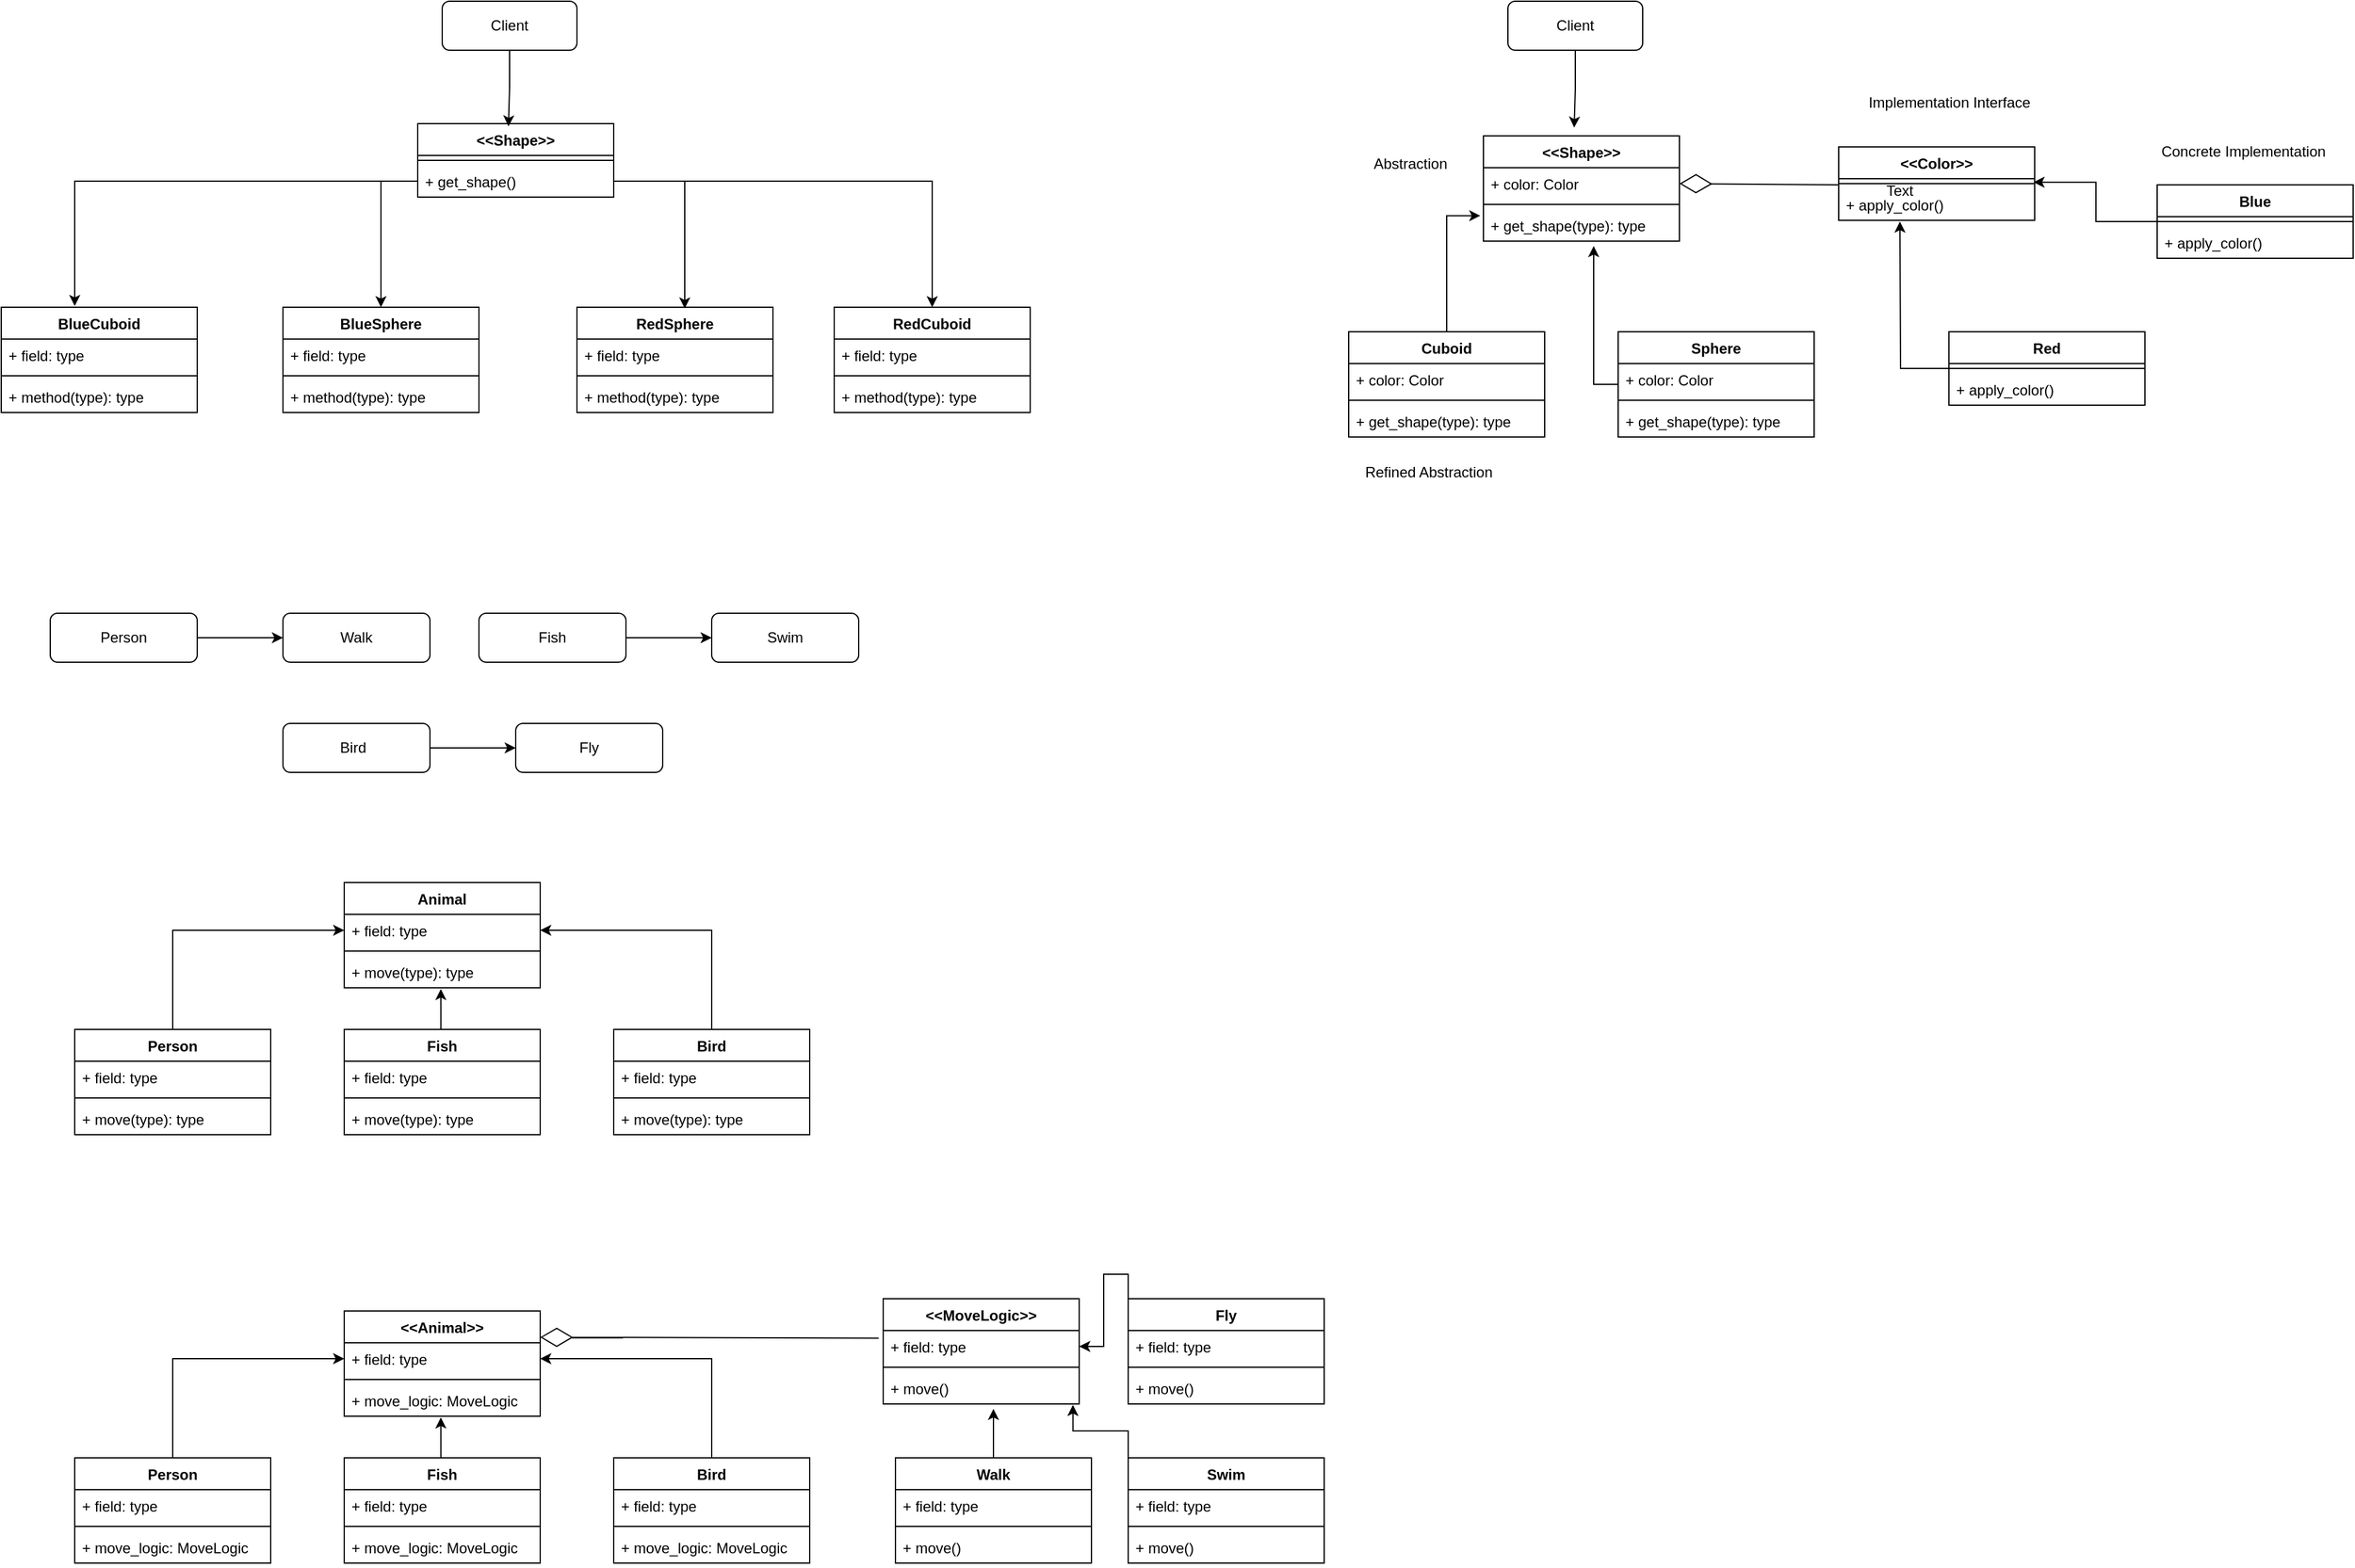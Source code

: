 <mxfile version="22.1.21" type="device">
  <diagram name="Page-1" id="lUGtjFYNXGMsOxEqnDPK">
    <mxGraphModel dx="1046" dy="531" grid="1" gridSize="10" guides="1" tooltips="1" connect="1" arrows="1" fold="1" page="1" pageScale="1" pageWidth="4681" pageHeight="3300" math="0" shadow="0">
      <root>
        <mxCell id="0" />
        <mxCell id="1" parent="0" />
        <mxCell id="vyHBB37rCtH3Y6pKgiJ2-1" value="Client" style="rounded=1;whiteSpace=wrap;html=1;" vertex="1" parent="1">
          <mxGeometry x="420" y="130" width="110" height="40" as="geometry" />
        </mxCell>
        <mxCell id="vyHBB37rCtH3Y6pKgiJ2-2" value="&amp;lt;&amp;lt;Shape&amp;gt;&amp;gt;" style="swimlane;fontStyle=1;align=center;verticalAlign=top;childLayout=stackLayout;horizontal=1;startSize=26;horizontalStack=0;resizeParent=1;resizeParentMax=0;resizeLast=0;collapsible=1;marginBottom=0;whiteSpace=wrap;html=1;" vertex="1" parent="1">
          <mxGeometry x="400" y="230" width="160" height="60" as="geometry" />
        </mxCell>
        <mxCell id="vyHBB37rCtH3Y6pKgiJ2-4" value="" style="line;strokeWidth=1;fillColor=none;align=left;verticalAlign=middle;spacingTop=-1;spacingLeft=3;spacingRight=3;rotatable=0;labelPosition=right;points=[];portConstraint=eastwest;strokeColor=inherit;" vertex="1" parent="vyHBB37rCtH3Y6pKgiJ2-2">
          <mxGeometry y="26" width="160" height="8" as="geometry" />
        </mxCell>
        <mxCell id="vyHBB37rCtH3Y6pKgiJ2-5" value="+ get_shape()" style="text;strokeColor=none;fillColor=none;align=left;verticalAlign=top;spacingLeft=4;spacingRight=4;overflow=hidden;rotatable=0;points=[[0,0.5],[1,0.5]];portConstraint=eastwest;whiteSpace=wrap;html=1;" vertex="1" parent="vyHBB37rCtH3Y6pKgiJ2-2">
          <mxGeometry y="34" width="160" height="26" as="geometry" />
        </mxCell>
        <mxCell id="vyHBB37rCtH3Y6pKgiJ2-6" style="edgeStyle=orthogonalEdgeStyle;rounded=0;orthogonalLoop=1;jettySize=auto;html=1;entryX=0.463;entryY=0.038;entryDx=0;entryDy=0;entryPerimeter=0;" edge="1" parent="1" source="vyHBB37rCtH3Y6pKgiJ2-1" target="vyHBB37rCtH3Y6pKgiJ2-2">
          <mxGeometry relative="1" as="geometry" />
        </mxCell>
        <mxCell id="vyHBB37rCtH3Y6pKgiJ2-7" value="BlueCuboid" style="swimlane;fontStyle=1;align=center;verticalAlign=top;childLayout=stackLayout;horizontal=1;startSize=26;horizontalStack=0;resizeParent=1;resizeParentMax=0;resizeLast=0;collapsible=1;marginBottom=0;whiteSpace=wrap;html=1;" vertex="1" parent="1">
          <mxGeometry x="60" y="380" width="160" height="86" as="geometry" />
        </mxCell>
        <mxCell id="vyHBB37rCtH3Y6pKgiJ2-8" value="+ field: type" style="text;strokeColor=none;fillColor=none;align=left;verticalAlign=top;spacingLeft=4;spacingRight=4;overflow=hidden;rotatable=0;points=[[0,0.5],[1,0.5]];portConstraint=eastwest;whiteSpace=wrap;html=1;" vertex="1" parent="vyHBB37rCtH3Y6pKgiJ2-7">
          <mxGeometry y="26" width="160" height="26" as="geometry" />
        </mxCell>
        <mxCell id="vyHBB37rCtH3Y6pKgiJ2-9" value="" style="line;strokeWidth=1;fillColor=none;align=left;verticalAlign=middle;spacingTop=-1;spacingLeft=3;spacingRight=3;rotatable=0;labelPosition=right;points=[];portConstraint=eastwest;strokeColor=inherit;" vertex="1" parent="vyHBB37rCtH3Y6pKgiJ2-7">
          <mxGeometry y="52" width="160" height="8" as="geometry" />
        </mxCell>
        <mxCell id="vyHBB37rCtH3Y6pKgiJ2-10" value="+ method(type): type" style="text;strokeColor=none;fillColor=none;align=left;verticalAlign=top;spacingLeft=4;spacingRight=4;overflow=hidden;rotatable=0;points=[[0,0.5],[1,0.5]];portConstraint=eastwest;whiteSpace=wrap;html=1;" vertex="1" parent="vyHBB37rCtH3Y6pKgiJ2-7">
          <mxGeometry y="60" width="160" height="26" as="geometry" />
        </mxCell>
        <mxCell id="vyHBB37rCtH3Y6pKgiJ2-11" value="BlueSphere" style="swimlane;fontStyle=1;align=center;verticalAlign=top;childLayout=stackLayout;horizontal=1;startSize=26;horizontalStack=0;resizeParent=1;resizeParentMax=0;resizeLast=0;collapsible=1;marginBottom=0;whiteSpace=wrap;html=1;" vertex="1" parent="1">
          <mxGeometry x="290" y="380" width="160" height="86" as="geometry" />
        </mxCell>
        <mxCell id="vyHBB37rCtH3Y6pKgiJ2-12" value="+ field: type" style="text;strokeColor=none;fillColor=none;align=left;verticalAlign=top;spacingLeft=4;spacingRight=4;overflow=hidden;rotatable=0;points=[[0,0.5],[1,0.5]];portConstraint=eastwest;whiteSpace=wrap;html=1;" vertex="1" parent="vyHBB37rCtH3Y6pKgiJ2-11">
          <mxGeometry y="26" width="160" height="26" as="geometry" />
        </mxCell>
        <mxCell id="vyHBB37rCtH3Y6pKgiJ2-13" value="" style="line;strokeWidth=1;fillColor=none;align=left;verticalAlign=middle;spacingTop=-1;spacingLeft=3;spacingRight=3;rotatable=0;labelPosition=right;points=[];portConstraint=eastwest;strokeColor=inherit;" vertex="1" parent="vyHBB37rCtH3Y6pKgiJ2-11">
          <mxGeometry y="52" width="160" height="8" as="geometry" />
        </mxCell>
        <mxCell id="vyHBB37rCtH3Y6pKgiJ2-14" value="+ method(type): type" style="text;strokeColor=none;fillColor=none;align=left;verticalAlign=top;spacingLeft=4;spacingRight=4;overflow=hidden;rotatable=0;points=[[0,0.5],[1,0.5]];portConstraint=eastwest;whiteSpace=wrap;html=1;" vertex="1" parent="vyHBB37rCtH3Y6pKgiJ2-11">
          <mxGeometry y="60" width="160" height="26" as="geometry" />
        </mxCell>
        <mxCell id="vyHBB37rCtH3Y6pKgiJ2-16" value="RedSphere" style="swimlane;fontStyle=1;align=center;verticalAlign=top;childLayout=stackLayout;horizontal=1;startSize=26;horizontalStack=0;resizeParent=1;resizeParentMax=0;resizeLast=0;collapsible=1;marginBottom=0;whiteSpace=wrap;html=1;" vertex="1" parent="1">
          <mxGeometry x="530" y="380" width="160" height="86" as="geometry" />
        </mxCell>
        <mxCell id="vyHBB37rCtH3Y6pKgiJ2-17" value="+ field: type" style="text;strokeColor=none;fillColor=none;align=left;verticalAlign=top;spacingLeft=4;spacingRight=4;overflow=hidden;rotatable=0;points=[[0,0.5],[1,0.5]];portConstraint=eastwest;whiteSpace=wrap;html=1;" vertex="1" parent="vyHBB37rCtH3Y6pKgiJ2-16">
          <mxGeometry y="26" width="160" height="26" as="geometry" />
        </mxCell>
        <mxCell id="vyHBB37rCtH3Y6pKgiJ2-18" value="" style="line;strokeWidth=1;fillColor=none;align=left;verticalAlign=middle;spacingTop=-1;spacingLeft=3;spacingRight=3;rotatable=0;labelPosition=right;points=[];portConstraint=eastwest;strokeColor=inherit;" vertex="1" parent="vyHBB37rCtH3Y6pKgiJ2-16">
          <mxGeometry y="52" width="160" height="8" as="geometry" />
        </mxCell>
        <mxCell id="vyHBB37rCtH3Y6pKgiJ2-19" value="+ method(type): type" style="text;strokeColor=none;fillColor=none;align=left;verticalAlign=top;spacingLeft=4;spacingRight=4;overflow=hidden;rotatable=0;points=[[0,0.5],[1,0.5]];portConstraint=eastwest;whiteSpace=wrap;html=1;" vertex="1" parent="vyHBB37rCtH3Y6pKgiJ2-16">
          <mxGeometry y="60" width="160" height="26" as="geometry" />
        </mxCell>
        <mxCell id="vyHBB37rCtH3Y6pKgiJ2-20" value="RedCuboid" style="swimlane;fontStyle=1;align=center;verticalAlign=top;childLayout=stackLayout;horizontal=1;startSize=26;horizontalStack=0;resizeParent=1;resizeParentMax=0;resizeLast=0;collapsible=1;marginBottom=0;whiteSpace=wrap;html=1;" vertex="1" parent="1">
          <mxGeometry x="740" y="380" width="160" height="86" as="geometry" />
        </mxCell>
        <mxCell id="vyHBB37rCtH3Y6pKgiJ2-21" value="+ field: type" style="text;strokeColor=none;fillColor=none;align=left;verticalAlign=top;spacingLeft=4;spacingRight=4;overflow=hidden;rotatable=0;points=[[0,0.5],[1,0.5]];portConstraint=eastwest;whiteSpace=wrap;html=1;" vertex="1" parent="vyHBB37rCtH3Y6pKgiJ2-20">
          <mxGeometry y="26" width="160" height="26" as="geometry" />
        </mxCell>
        <mxCell id="vyHBB37rCtH3Y6pKgiJ2-22" value="" style="line;strokeWidth=1;fillColor=none;align=left;verticalAlign=middle;spacingTop=-1;spacingLeft=3;spacingRight=3;rotatable=0;labelPosition=right;points=[];portConstraint=eastwest;strokeColor=inherit;" vertex="1" parent="vyHBB37rCtH3Y6pKgiJ2-20">
          <mxGeometry y="52" width="160" height="8" as="geometry" />
        </mxCell>
        <mxCell id="vyHBB37rCtH3Y6pKgiJ2-23" value="+ method(type): type" style="text;strokeColor=none;fillColor=none;align=left;verticalAlign=top;spacingLeft=4;spacingRight=4;overflow=hidden;rotatable=0;points=[[0,0.5],[1,0.5]];portConstraint=eastwest;whiteSpace=wrap;html=1;" vertex="1" parent="vyHBB37rCtH3Y6pKgiJ2-20">
          <mxGeometry y="60" width="160" height="26" as="geometry" />
        </mxCell>
        <mxCell id="vyHBB37rCtH3Y6pKgiJ2-24" style="edgeStyle=orthogonalEdgeStyle;rounded=0;orthogonalLoop=1;jettySize=auto;html=1;entryX=0.375;entryY=-0.012;entryDx=0;entryDy=0;entryPerimeter=0;" edge="1" parent="1" source="vyHBB37rCtH3Y6pKgiJ2-5" target="vyHBB37rCtH3Y6pKgiJ2-7">
          <mxGeometry relative="1" as="geometry" />
        </mxCell>
        <mxCell id="vyHBB37rCtH3Y6pKgiJ2-25" style="edgeStyle=orthogonalEdgeStyle;rounded=0;orthogonalLoop=1;jettySize=auto;html=1;" edge="1" parent="1" source="vyHBB37rCtH3Y6pKgiJ2-5" target="vyHBB37rCtH3Y6pKgiJ2-11">
          <mxGeometry relative="1" as="geometry" />
        </mxCell>
        <mxCell id="vyHBB37rCtH3Y6pKgiJ2-26" style="edgeStyle=orthogonalEdgeStyle;rounded=0;orthogonalLoop=1;jettySize=auto;html=1;entryX=0.55;entryY=0.012;entryDx=0;entryDy=0;entryPerimeter=0;" edge="1" parent="1" source="vyHBB37rCtH3Y6pKgiJ2-5" target="vyHBB37rCtH3Y6pKgiJ2-16">
          <mxGeometry relative="1" as="geometry" />
        </mxCell>
        <mxCell id="vyHBB37rCtH3Y6pKgiJ2-27" style="edgeStyle=orthogonalEdgeStyle;rounded=0;orthogonalLoop=1;jettySize=auto;html=1;" edge="1" parent="1" source="vyHBB37rCtH3Y6pKgiJ2-5" target="vyHBB37rCtH3Y6pKgiJ2-20">
          <mxGeometry relative="1" as="geometry" />
        </mxCell>
        <mxCell id="vyHBB37rCtH3Y6pKgiJ2-29" value="Client" style="rounded=1;whiteSpace=wrap;html=1;" vertex="1" parent="1">
          <mxGeometry x="1290" y="130" width="110" height="40" as="geometry" />
        </mxCell>
        <mxCell id="vyHBB37rCtH3Y6pKgiJ2-33" style="edgeStyle=orthogonalEdgeStyle;rounded=0;orthogonalLoop=1;jettySize=auto;html=1;entryX=0.463;entryY=0.038;entryDx=0;entryDy=0;entryPerimeter=0;" edge="1" parent="1" source="vyHBB37rCtH3Y6pKgiJ2-29">
          <mxGeometry relative="1" as="geometry">
            <mxPoint x="1344.08" y="233.268" as="targetPoint" />
          </mxGeometry>
        </mxCell>
        <mxCell id="vyHBB37rCtH3Y6pKgiJ2-34" value="&amp;lt;&amp;lt;Color&amp;gt;&amp;gt;" style="swimlane;fontStyle=1;align=center;verticalAlign=top;childLayout=stackLayout;horizontal=1;startSize=26;horizontalStack=0;resizeParent=1;resizeParentMax=0;resizeLast=0;collapsible=1;marginBottom=0;whiteSpace=wrap;html=1;" vertex="1" parent="1">
          <mxGeometry x="1560" y="249" width="160" height="60" as="geometry" />
        </mxCell>
        <mxCell id="vyHBB37rCtH3Y6pKgiJ2-35" value="" style="line;strokeWidth=1;fillColor=none;align=left;verticalAlign=middle;spacingTop=-1;spacingLeft=3;spacingRight=3;rotatable=0;labelPosition=right;points=[];portConstraint=eastwest;strokeColor=inherit;" vertex="1" parent="vyHBB37rCtH3Y6pKgiJ2-34">
          <mxGeometry y="26" width="160" height="8" as="geometry" />
        </mxCell>
        <mxCell id="vyHBB37rCtH3Y6pKgiJ2-36" value="+ apply_color()" style="text;strokeColor=none;fillColor=none;align=left;verticalAlign=top;spacingLeft=4;spacingRight=4;overflow=hidden;rotatable=0;points=[[0,0.5],[1,0.5]];portConstraint=eastwest;whiteSpace=wrap;html=1;" vertex="1" parent="vyHBB37rCtH3Y6pKgiJ2-34">
          <mxGeometry y="34" width="160" height="26" as="geometry" />
        </mxCell>
        <mxCell id="vyHBB37rCtH3Y6pKgiJ2-38" value="&amp;lt;&amp;lt;Shape&amp;gt;&amp;gt;" style="swimlane;fontStyle=1;align=center;verticalAlign=top;childLayout=stackLayout;horizontal=1;startSize=26;horizontalStack=0;resizeParent=1;resizeParentMax=0;resizeLast=0;collapsible=1;marginBottom=0;whiteSpace=wrap;html=1;" vertex="1" parent="1">
          <mxGeometry x="1270" y="240" width="160" height="86" as="geometry" />
        </mxCell>
        <mxCell id="vyHBB37rCtH3Y6pKgiJ2-39" value="+ color: Color" style="text;strokeColor=none;fillColor=none;align=left;verticalAlign=top;spacingLeft=4;spacingRight=4;overflow=hidden;rotatable=0;points=[[0,0.5],[1,0.5]];portConstraint=eastwest;whiteSpace=wrap;html=1;" vertex="1" parent="vyHBB37rCtH3Y6pKgiJ2-38">
          <mxGeometry y="26" width="160" height="26" as="geometry" />
        </mxCell>
        <mxCell id="vyHBB37rCtH3Y6pKgiJ2-40" value="" style="line;strokeWidth=1;fillColor=none;align=left;verticalAlign=middle;spacingTop=-1;spacingLeft=3;spacingRight=3;rotatable=0;labelPosition=right;points=[];portConstraint=eastwest;strokeColor=inherit;" vertex="1" parent="vyHBB37rCtH3Y6pKgiJ2-38">
          <mxGeometry y="52" width="160" height="8" as="geometry" />
        </mxCell>
        <mxCell id="vyHBB37rCtH3Y6pKgiJ2-41" value="+ get_shape(type): type" style="text;strokeColor=none;fillColor=none;align=left;verticalAlign=top;spacingLeft=4;spacingRight=4;overflow=hidden;rotatable=0;points=[[0,0.5],[1,0.5]];portConstraint=eastwest;whiteSpace=wrap;html=1;" vertex="1" parent="vyHBB37rCtH3Y6pKgiJ2-38">
          <mxGeometry y="60" width="160" height="26" as="geometry" />
        </mxCell>
        <mxCell id="vyHBB37rCtH3Y6pKgiJ2-42" value="" style="endArrow=diamondThin;endFill=0;endSize=24;html=1;rounded=0;" edge="1" parent="1">
          <mxGeometry width="160" relative="1" as="geometry">
            <mxPoint x="1560" y="280" as="sourcePoint" />
            <mxPoint x="1430" y="279" as="targetPoint" />
          </mxGeometry>
        </mxCell>
        <mxCell id="vyHBB37rCtH3Y6pKgiJ2-43" value="Cuboid" style="swimlane;fontStyle=1;align=center;verticalAlign=top;childLayout=stackLayout;horizontal=1;startSize=26;horizontalStack=0;resizeParent=1;resizeParentMax=0;resizeLast=0;collapsible=1;marginBottom=0;whiteSpace=wrap;html=1;" vertex="1" parent="1">
          <mxGeometry x="1160" y="400" width="160" height="86" as="geometry" />
        </mxCell>
        <mxCell id="vyHBB37rCtH3Y6pKgiJ2-44" value="+ color: Color" style="text;strokeColor=none;fillColor=none;align=left;verticalAlign=top;spacingLeft=4;spacingRight=4;overflow=hidden;rotatable=0;points=[[0,0.5],[1,0.5]];portConstraint=eastwest;whiteSpace=wrap;html=1;" vertex="1" parent="vyHBB37rCtH3Y6pKgiJ2-43">
          <mxGeometry y="26" width="160" height="26" as="geometry" />
        </mxCell>
        <mxCell id="vyHBB37rCtH3Y6pKgiJ2-45" value="" style="line;strokeWidth=1;fillColor=none;align=left;verticalAlign=middle;spacingTop=-1;spacingLeft=3;spacingRight=3;rotatable=0;labelPosition=right;points=[];portConstraint=eastwest;strokeColor=inherit;" vertex="1" parent="vyHBB37rCtH3Y6pKgiJ2-43">
          <mxGeometry y="52" width="160" height="8" as="geometry" />
        </mxCell>
        <mxCell id="vyHBB37rCtH3Y6pKgiJ2-46" value="+ get_shape(type): type" style="text;strokeColor=none;fillColor=none;align=left;verticalAlign=top;spacingLeft=4;spacingRight=4;overflow=hidden;rotatable=0;points=[[0,0.5],[1,0.5]];portConstraint=eastwest;whiteSpace=wrap;html=1;" vertex="1" parent="vyHBB37rCtH3Y6pKgiJ2-43">
          <mxGeometry y="60" width="160" height="26" as="geometry" />
        </mxCell>
        <mxCell id="vyHBB37rCtH3Y6pKgiJ2-53" style="edgeStyle=orthogonalEdgeStyle;rounded=0;orthogonalLoop=1;jettySize=auto;html=1;" edge="1" parent="1" source="vyHBB37rCtH3Y6pKgiJ2-47">
          <mxGeometry relative="1" as="geometry">
            <mxPoint x="1360" y="330" as="targetPoint" />
          </mxGeometry>
        </mxCell>
        <mxCell id="vyHBB37rCtH3Y6pKgiJ2-47" value="Sphere" style="swimlane;fontStyle=1;align=center;verticalAlign=top;childLayout=stackLayout;horizontal=1;startSize=26;horizontalStack=0;resizeParent=1;resizeParentMax=0;resizeLast=0;collapsible=1;marginBottom=0;whiteSpace=wrap;html=1;" vertex="1" parent="1">
          <mxGeometry x="1380" y="400" width="160" height="86" as="geometry" />
        </mxCell>
        <mxCell id="vyHBB37rCtH3Y6pKgiJ2-48" value="+ color: Color" style="text;strokeColor=none;fillColor=none;align=left;verticalAlign=top;spacingLeft=4;spacingRight=4;overflow=hidden;rotatable=0;points=[[0,0.5],[1,0.5]];portConstraint=eastwest;whiteSpace=wrap;html=1;" vertex="1" parent="vyHBB37rCtH3Y6pKgiJ2-47">
          <mxGeometry y="26" width="160" height="26" as="geometry" />
        </mxCell>
        <mxCell id="vyHBB37rCtH3Y6pKgiJ2-49" value="" style="line;strokeWidth=1;fillColor=none;align=left;verticalAlign=middle;spacingTop=-1;spacingLeft=3;spacingRight=3;rotatable=0;labelPosition=right;points=[];portConstraint=eastwest;strokeColor=inherit;" vertex="1" parent="vyHBB37rCtH3Y6pKgiJ2-47">
          <mxGeometry y="52" width="160" height="8" as="geometry" />
        </mxCell>
        <mxCell id="vyHBB37rCtH3Y6pKgiJ2-50" value="+ get_shape(type): type" style="text;strokeColor=none;fillColor=none;align=left;verticalAlign=top;spacingLeft=4;spacingRight=4;overflow=hidden;rotatable=0;points=[[0,0.5],[1,0.5]];portConstraint=eastwest;whiteSpace=wrap;html=1;" vertex="1" parent="vyHBB37rCtH3Y6pKgiJ2-47">
          <mxGeometry y="60" width="160" height="26" as="geometry" />
        </mxCell>
        <mxCell id="vyHBB37rCtH3Y6pKgiJ2-52" style="edgeStyle=orthogonalEdgeStyle;rounded=0;orthogonalLoop=1;jettySize=auto;html=1;entryX=-0.016;entryY=0.2;entryDx=0;entryDy=0;entryPerimeter=0;" edge="1" parent="1" source="vyHBB37rCtH3Y6pKgiJ2-43" target="vyHBB37rCtH3Y6pKgiJ2-41">
          <mxGeometry relative="1" as="geometry" />
        </mxCell>
        <mxCell id="vyHBB37rCtH3Y6pKgiJ2-63" style="edgeStyle=orthogonalEdgeStyle;rounded=0;orthogonalLoop=1;jettySize=auto;html=1;" edge="1" parent="1" source="vyHBB37rCtH3Y6pKgiJ2-54">
          <mxGeometry relative="1" as="geometry">
            <mxPoint x="1610" y="310" as="targetPoint" />
          </mxGeometry>
        </mxCell>
        <mxCell id="vyHBB37rCtH3Y6pKgiJ2-54" value="Red" style="swimlane;fontStyle=1;align=center;verticalAlign=top;childLayout=stackLayout;horizontal=1;startSize=26;horizontalStack=0;resizeParent=1;resizeParentMax=0;resizeLast=0;collapsible=1;marginBottom=0;whiteSpace=wrap;html=1;" vertex="1" parent="1">
          <mxGeometry x="1650" y="400" width="160" height="60" as="geometry" />
        </mxCell>
        <mxCell id="vyHBB37rCtH3Y6pKgiJ2-56" value="" style="line;strokeWidth=1;fillColor=none;align=left;verticalAlign=middle;spacingTop=-1;spacingLeft=3;spacingRight=3;rotatable=0;labelPosition=right;points=[];portConstraint=eastwest;strokeColor=inherit;" vertex="1" parent="vyHBB37rCtH3Y6pKgiJ2-54">
          <mxGeometry y="26" width="160" height="8" as="geometry" />
        </mxCell>
        <mxCell id="vyHBB37rCtH3Y6pKgiJ2-57" value="+ apply_color()" style="text;strokeColor=none;fillColor=none;align=left;verticalAlign=top;spacingLeft=4;spacingRight=4;overflow=hidden;rotatable=0;points=[[0,0.5],[1,0.5]];portConstraint=eastwest;whiteSpace=wrap;html=1;" vertex="1" parent="vyHBB37rCtH3Y6pKgiJ2-54">
          <mxGeometry y="34" width="160" height="26" as="geometry" />
        </mxCell>
        <mxCell id="vyHBB37rCtH3Y6pKgiJ2-58" value="Blue" style="swimlane;fontStyle=1;align=center;verticalAlign=top;childLayout=stackLayout;horizontal=1;startSize=26;horizontalStack=0;resizeParent=1;resizeParentMax=0;resizeLast=0;collapsible=1;marginBottom=0;whiteSpace=wrap;html=1;" vertex="1" parent="1">
          <mxGeometry x="1820" y="280" width="160" height="60" as="geometry" />
        </mxCell>
        <mxCell id="vyHBB37rCtH3Y6pKgiJ2-60" value="" style="line;strokeWidth=1;fillColor=none;align=left;verticalAlign=middle;spacingTop=-1;spacingLeft=3;spacingRight=3;rotatable=0;labelPosition=right;points=[];portConstraint=eastwest;strokeColor=inherit;" vertex="1" parent="vyHBB37rCtH3Y6pKgiJ2-58">
          <mxGeometry y="26" width="160" height="8" as="geometry" />
        </mxCell>
        <mxCell id="vyHBB37rCtH3Y6pKgiJ2-61" value="+ apply_color()" style="text;strokeColor=none;fillColor=none;align=left;verticalAlign=top;spacingLeft=4;spacingRight=4;overflow=hidden;rotatable=0;points=[[0,0.5],[1,0.5]];portConstraint=eastwest;whiteSpace=wrap;html=1;" vertex="1" parent="vyHBB37rCtH3Y6pKgiJ2-58">
          <mxGeometry y="34" width="160" height="26" as="geometry" />
        </mxCell>
        <mxCell id="vyHBB37rCtH3Y6pKgiJ2-62" style="edgeStyle=orthogonalEdgeStyle;rounded=0;orthogonalLoop=1;jettySize=auto;html=1;entryX=0.994;entryY=-0.198;entryDx=0;entryDy=0;entryPerimeter=0;" edge="1" parent="1" source="vyHBB37rCtH3Y6pKgiJ2-60" target="vyHBB37rCtH3Y6pKgiJ2-36">
          <mxGeometry relative="1" as="geometry" />
        </mxCell>
        <mxCell id="vyHBB37rCtH3Y6pKgiJ2-64" value="Text" style="text;html=1;strokeColor=none;fillColor=none;align=center;verticalAlign=middle;whiteSpace=wrap;rounded=0;" vertex="1" parent="1">
          <mxGeometry x="1580" y="270" width="60" height="30" as="geometry" />
        </mxCell>
        <mxCell id="vyHBB37rCtH3Y6pKgiJ2-65" value="Abstraction" style="text;html=1;align=center;verticalAlign=middle;resizable=0;points=[];autosize=1;strokeColor=none;fillColor=none;" vertex="1" parent="1">
          <mxGeometry x="1170" y="248" width="80" height="30" as="geometry" />
        </mxCell>
        <mxCell id="vyHBB37rCtH3Y6pKgiJ2-66" value="Implementation Interface" style="text;html=1;align=center;verticalAlign=middle;resizable=0;points=[];autosize=1;strokeColor=none;fillColor=none;" vertex="1" parent="1">
          <mxGeometry x="1570" y="198" width="160" height="30" as="geometry" />
        </mxCell>
        <mxCell id="vyHBB37rCtH3Y6pKgiJ2-67" value="Concrete Implementation" style="text;html=1;align=center;verticalAlign=middle;resizable=0;points=[];autosize=1;strokeColor=none;fillColor=none;" vertex="1" parent="1">
          <mxGeometry x="1810" y="238" width="160" height="30" as="geometry" />
        </mxCell>
        <mxCell id="vyHBB37rCtH3Y6pKgiJ2-68" value="Refined Abstraction" style="text;html=1;align=center;verticalAlign=middle;resizable=0;points=[];autosize=1;strokeColor=none;fillColor=none;" vertex="1" parent="1">
          <mxGeometry x="1160" y="500" width="130" height="30" as="geometry" />
        </mxCell>
        <mxCell id="vyHBB37rCtH3Y6pKgiJ2-71" style="edgeStyle=orthogonalEdgeStyle;rounded=0;orthogonalLoop=1;jettySize=auto;html=1;entryX=0;entryY=0.5;entryDx=0;entryDy=0;" edge="1" parent="1" source="vyHBB37rCtH3Y6pKgiJ2-69" target="vyHBB37rCtH3Y6pKgiJ2-70">
          <mxGeometry relative="1" as="geometry" />
        </mxCell>
        <mxCell id="vyHBB37rCtH3Y6pKgiJ2-69" value="Person" style="rounded=1;whiteSpace=wrap;html=1;" vertex="1" parent="1">
          <mxGeometry x="100" y="630" width="120" height="40" as="geometry" />
        </mxCell>
        <mxCell id="vyHBB37rCtH3Y6pKgiJ2-70" value="Walk" style="rounded=1;whiteSpace=wrap;html=1;" vertex="1" parent="1">
          <mxGeometry x="290" y="630" width="120" height="40" as="geometry" />
        </mxCell>
        <mxCell id="vyHBB37rCtH3Y6pKgiJ2-72" style="edgeStyle=orthogonalEdgeStyle;rounded=0;orthogonalLoop=1;jettySize=auto;html=1;entryX=0;entryY=0.5;entryDx=0;entryDy=0;" edge="1" parent="1" source="vyHBB37rCtH3Y6pKgiJ2-73" target="vyHBB37rCtH3Y6pKgiJ2-74">
          <mxGeometry relative="1" as="geometry" />
        </mxCell>
        <mxCell id="vyHBB37rCtH3Y6pKgiJ2-73" value="Fish" style="rounded=1;whiteSpace=wrap;html=1;" vertex="1" parent="1">
          <mxGeometry x="450" y="630" width="120" height="40" as="geometry" />
        </mxCell>
        <mxCell id="vyHBB37rCtH3Y6pKgiJ2-74" value="Swim" style="rounded=1;whiteSpace=wrap;html=1;" vertex="1" parent="1">
          <mxGeometry x="640" y="630" width="120" height="40" as="geometry" />
        </mxCell>
        <mxCell id="vyHBB37rCtH3Y6pKgiJ2-75" style="edgeStyle=orthogonalEdgeStyle;rounded=0;orthogonalLoop=1;jettySize=auto;html=1;entryX=0;entryY=0.5;entryDx=0;entryDy=0;" edge="1" parent="1" source="vyHBB37rCtH3Y6pKgiJ2-76" target="vyHBB37rCtH3Y6pKgiJ2-77">
          <mxGeometry relative="1" as="geometry" />
        </mxCell>
        <mxCell id="vyHBB37rCtH3Y6pKgiJ2-76" value="Bird&lt;span style=&quot;white-space: pre;&quot;&gt;&#x9;&lt;/span&gt;" style="rounded=1;whiteSpace=wrap;html=1;" vertex="1" parent="1">
          <mxGeometry x="290" y="720" width="120" height="40" as="geometry" />
        </mxCell>
        <mxCell id="vyHBB37rCtH3Y6pKgiJ2-77" value="Fly" style="rounded=1;whiteSpace=wrap;html=1;" vertex="1" parent="1">
          <mxGeometry x="480" y="720" width="120" height="40" as="geometry" />
        </mxCell>
        <mxCell id="vyHBB37rCtH3Y6pKgiJ2-78" value="Animal" style="swimlane;fontStyle=1;align=center;verticalAlign=top;childLayout=stackLayout;horizontal=1;startSize=26;horizontalStack=0;resizeParent=1;resizeParentMax=0;resizeLast=0;collapsible=1;marginBottom=0;whiteSpace=wrap;html=1;" vertex="1" parent="1">
          <mxGeometry x="340" y="850" width="160" height="86" as="geometry" />
        </mxCell>
        <mxCell id="vyHBB37rCtH3Y6pKgiJ2-79" value="+ field: type" style="text;strokeColor=none;fillColor=none;align=left;verticalAlign=top;spacingLeft=4;spacingRight=4;overflow=hidden;rotatable=0;points=[[0,0.5],[1,0.5]];portConstraint=eastwest;whiteSpace=wrap;html=1;" vertex="1" parent="vyHBB37rCtH3Y6pKgiJ2-78">
          <mxGeometry y="26" width="160" height="26" as="geometry" />
        </mxCell>
        <mxCell id="vyHBB37rCtH3Y6pKgiJ2-80" value="" style="line;strokeWidth=1;fillColor=none;align=left;verticalAlign=middle;spacingTop=-1;spacingLeft=3;spacingRight=3;rotatable=0;labelPosition=right;points=[];portConstraint=eastwest;strokeColor=inherit;" vertex="1" parent="vyHBB37rCtH3Y6pKgiJ2-78">
          <mxGeometry y="52" width="160" height="8" as="geometry" />
        </mxCell>
        <mxCell id="vyHBB37rCtH3Y6pKgiJ2-81" value="+ move(type): type" style="text;strokeColor=none;fillColor=none;align=left;verticalAlign=top;spacingLeft=4;spacingRight=4;overflow=hidden;rotatable=0;points=[[0,0.5],[1,0.5]];portConstraint=eastwest;whiteSpace=wrap;html=1;" vertex="1" parent="vyHBB37rCtH3Y6pKgiJ2-78">
          <mxGeometry y="60" width="160" height="26" as="geometry" />
        </mxCell>
        <mxCell id="vyHBB37rCtH3Y6pKgiJ2-94" style="edgeStyle=orthogonalEdgeStyle;rounded=0;orthogonalLoop=1;jettySize=auto;html=1;entryX=0;entryY=0.5;entryDx=0;entryDy=0;" edge="1" parent="1" source="vyHBB37rCtH3Y6pKgiJ2-82" target="vyHBB37rCtH3Y6pKgiJ2-79">
          <mxGeometry relative="1" as="geometry" />
        </mxCell>
        <mxCell id="vyHBB37rCtH3Y6pKgiJ2-82" value="Person" style="swimlane;fontStyle=1;align=center;verticalAlign=top;childLayout=stackLayout;horizontal=1;startSize=26;horizontalStack=0;resizeParent=1;resizeParentMax=0;resizeLast=0;collapsible=1;marginBottom=0;whiteSpace=wrap;html=1;" vertex="1" parent="1">
          <mxGeometry x="120" y="970" width="160" height="86" as="geometry" />
        </mxCell>
        <mxCell id="vyHBB37rCtH3Y6pKgiJ2-83" value="+ field: type" style="text;strokeColor=none;fillColor=none;align=left;verticalAlign=top;spacingLeft=4;spacingRight=4;overflow=hidden;rotatable=0;points=[[0,0.5],[1,0.5]];portConstraint=eastwest;whiteSpace=wrap;html=1;" vertex="1" parent="vyHBB37rCtH3Y6pKgiJ2-82">
          <mxGeometry y="26" width="160" height="26" as="geometry" />
        </mxCell>
        <mxCell id="vyHBB37rCtH3Y6pKgiJ2-84" value="" style="line;strokeWidth=1;fillColor=none;align=left;verticalAlign=middle;spacingTop=-1;spacingLeft=3;spacingRight=3;rotatable=0;labelPosition=right;points=[];portConstraint=eastwest;strokeColor=inherit;" vertex="1" parent="vyHBB37rCtH3Y6pKgiJ2-82">
          <mxGeometry y="52" width="160" height="8" as="geometry" />
        </mxCell>
        <mxCell id="vyHBB37rCtH3Y6pKgiJ2-85" value="+ move(type): type" style="text;strokeColor=none;fillColor=none;align=left;verticalAlign=top;spacingLeft=4;spacingRight=4;overflow=hidden;rotatable=0;points=[[0,0.5],[1,0.5]];portConstraint=eastwest;whiteSpace=wrap;html=1;" vertex="1" parent="vyHBB37rCtH3Y6pKgiJ2-82">
          <mxGeometry y="60" width="160" height="26" as="geometry" />
        </mxCell>
        <mxCell id="vyHBB37rCtH3Y6pKgiJ2-86" value="Fish" style="swimlane;fontStyle=1;align=center;verticalAlign=top;childLayout=stackLayout;horizontal=1;startSize=26;horizontalStack=0;resizeParent=1;resizeParentMax=0;resizeLast=0;collapsible=1;marginBottom=0;whiteSpace=wrap;html=1;" vertex="1" parent="1">
          <mxGeometry x="340" y="970" width="160" height="86" as="geometry" />
        </mxCell>
        <mxCell id="vyHBB37rCtH3Y6pKgiJ2-87" value="+ field: type" style="text;strokeColor=none;fillColor=none;align=left;verticalAlign=top;spacingLeft=4;spacingRight=4;overflow=hidden;rotatable=0;points=[[0,0.5],[1,0.5]];portConstraint=eastwest;whiteSpace=wrap;html=1;" vertex="1" parent="vyHBB37rCtH3Y6pKgiJ2-86">
          <mxGeometry y="26" width="160" height="26" as="geometry" />
        </mxCell>
        <mxCell id="vyHBB37rCtH3Y6pKgiJ2-88" value="" style="line;strokeWidth=1;fillColor=none;align=left;verticalAlign=middle;spacingTop=-1;spacingLeft=3;spacingRight=3;rotatable=0;labelPosition=right;points=[];portConstraint=eastwest;strokeColor=inherit;" vertex="1" parent="vyHBB37rCtH3Y6pKgiJ2-86">
          <mxGeometry y="52" width="160" height="8" as="geometry" />
        </mxCell>
        <mxCell id="vyHBB37rCtH3Y6pKgiJ2-89" value="+ move(type): type" style="text;strokeColor=none;fillColor=none;align=left;verticalAlign=top;spacingLeft=4;spacingRight=4;overflow=hidden;rotatable=0;points=[[0,0.5],[1,0.5]];portConstraint=eastwest;whiteSpace=wrap;html=1;" vertex="1" parent="vyHBB37rCtH3Y6pKgiJ2-86">
          <mxGeometry y="60" width="160" height="26" as="geometry" />
        </mxCell>
        <mxCell id="vyHBB37rCtH3Y6pKgiJ2-96" style="edgeStyle=orthogonalEdgeStyle;rounded=0;orthogonalLoop=1;jettySize=auto;html=1;exitX=0.5;exitY=0;exitDx=0;exitDy=0;entryX=1;entryY=0.5;entryDx=0;entryDy=0;" edge="1" parent="1" source="vyHBB37rCtH3Y6pKgiJ2-90" target="vyHBB37rCtH3Y6pKgiJ2-79">
          <mxGeometry relative="1" as="geometry" />
        </mxCell>
        <mxCell id="vyHBB37rCtH3Y6pKgiJ2-90" value="Bird" style="swimlane;fontStyle=1;align=center;verticalAlign=top;childLayout=stackLayout;horizontal=1;startSize=26;horizontalStack=0;resizeParent=1;resizeParentMax=0;resizeLast=0;collapsible=1;marginBottom=0;whiteSpace=wrap;html=1;" vertex="1" parent="1">
          <mxGeometry x="560" y="970" width="160" height="86" as="geometry" />
        </mxCell>
        <mxCell id="vyHBB37rCtH3Y6pKgiJ2-91" value="+ field: type" style="text;strokeColor=none;fillColor=none;align=left;verticalAlign=top;spacingLeft=4;spacingRight=4;overflow=hidden;rotatable=0;points=[[0,0.5],[1,0.5]];portConstraint=eastwest;whiteSpace=wrap;html=1;" vertex="1" parent="vyHBB37rCtH3Y6pKgiJ2-90">
          <mxGeometry y="26" width="160" height="26" as="geometry" />
        </mxCell>
        <mxCell id="vyHBB37rCtH3Y6pKgiJ2-92" value="" style="line;strokeWidth=1;fillColor=none;align=left;verticalAlign=middle;spacingTop=-1;spacingLeft=3;spacingRight=3;rotatable=0;labelPosition=right;points=[];portConstraint=eastwest;strokeColor=inherit;" vertex="1" parent="vyHBB37rCtH3Y6pKgiJ2-90">
          <mxGeometry y="52" width="160" height="8" as="geometry" />
        </mxCell>
        <mxCell id="vyHBB37rCtH3Y6pKgiJ2-93" value="+ move(type): type" style="text;strokeColor=none;fillColor=none;align=left;verticalAlign=top;spacingLeft=4;spacingRight=4;overflow=hidden;rotatable=0;points=[[0,0.5],[1,0.5]];portConstraint=eastwest;whiteSpace=wrap;html=1;" vertex="1" parent="vyHBB37rCtH3Y6pKgiJ2-90">
          <mxGeometry y="60" width="160" height="26" as="geometry" />
        </mxCell>
        <mxCell id="vyHBB37rCtH3Y6pKgiJ2-95" style="edgeStyle=orthogonalEdgeStyle;rounded=0;orthogonalLoop=1;jettySize=auto;html=1;exitX=0.5;exitY=0;exitDx=0;exitDy=0;entryX=0.493;entryY=1.038;entryDx=0;entryDy=0;entryPerimeter=0;" edge="1" parent="1" source="vyHBB37rCtH3Y6pKgiJ2-86" target="vyHBB37rCtH3Y6pKgiJ2-81">
          <mxGeometry relative="1" as="geometry" />
        </mxCell>
        <mxCell id="vyHBB37rCtH3Y6pKgiJ2-97" value="&amp;lt;&amp;lt;Animal&amp;gt;&amp;gt;" style="swimlane;fontStyle=1;align=center;verticalAlign=top;childLayout=stackLayout;horizontal=1;startSize=26;horizontalStack=0;resizeParent=1;resizeParentMax=0;resizeLast=0;collapsible=1;marginBottom=0;whiteSpace=wrap;html=1;" vertex="1" parent="1">
          <mxGeometry x="340" y="1200" width="160" height="86" as="geometry" />
        </mxCell>
        <mxCell id="vyHBB37rCtH3Y6pKgiJ2-98" value="+ field: type" style="text;strokeColor=none;fillColor=none;align=left;verticalAlign=top;spacingLeft=4;spacingRight=4;overflow=hidden;rotatable=0;points=[[0,0.5],[1,0.5]];portConstraint=eastwest;whiteSpace=wrap;html=1;" vertex="1" parent="vyHBB37rCtH3Y6pKgiJ2-97">
          <mxGeometry y="26" width="160" height="26" as="geometry" />
        </mxCell>
        <mxCell id="vyHBB37rCtH3Y6pKgiJ2-99" value="" style="line;strokeWidth=1;fillColor=none;align=left;verticalAlign=middle;spacingTop=-1;spacingLeft=3;spacingRight=3;rotatable=0;labelPosition=right;points=[];portConstraint=eastwest;strokeColor=inherit;" vertex="1" parent="vyHBB37rCtH3Y6pKgiJ2-97">
          <mxGeometry y="52" width="160" height="8" as="geometry" />
        </mxCell>
        <mxCell id="vyHBB37rCtH3Y6pKgiJ2-100" value="+ move_logic: MoveLogic" style="text;strokeColor=none;fillColor=none;align=left;verticalAlign=top;spacingLeft=4;spacingRight=4;overflow=hidden;rotatable=0;points=[[0,0.5],[1,0.5]];portConstraint=eastwest;whiteSpace=wrap;html=1;" vertex="1" parent="vyHBB37rCtH3Y6pKgiJ2-97">
          <mxGeometry y="60" width="160" height="26" as="geometry" />
        </mxCell>
        <mxCell id="vyHBB37rCtH3Y6pKgiJ2-101" style="edgeStyle=orthogonalEdgeStyle;rounded=0;orthogonalLoop=1;jettySize=auto;html=1;entryX=0;entryY=0.5;entryDx=0;entryDy=0;" edge="1" parent="1" source="vyHBB37rCtH3Y6pKgiJ2-102" target="vyHBB37rCtH3Y6pKgiJ2-98">
          <mxGeometry relative="1" as="geometry" />
        </mxCell>
        <mxCell id="vyHBB37rCtH3Y6pKgiJ2-102" value="Person" style="swimlane;fontStyle=1;align=center;verticalAlign=top;childLayout=stackLayout;horizontal=1;startSize=26;horizontalStack=0;resizeParent=1;resizeParentMax=0;resizeLast=0;collapsible=1;marginBottom=0;whiteSpace=wrap;html=1;" vertex="1" parent="1">
          <mxGeometry x="120" y="1320" width="160" height="86" as="geometry" />
        </mxCell>
        <mxCell id="vyHBB37rCtH3Y6pKgiJ2-103" value="+ field: type" style="text;strokeColor=none;fillColor=none;align=left;verticalAlign=top;spacingLeft=4;spacingRight=4;overflow=hidden;rotatable=0;points=[[0,0.5],[1,0.5]];portConstraint=eastwest;whiteSpace=wrap;html=1;" vertex="1" parent="vyHBB37rCtH3Y6pKgiJ2-102">
          <mxGeometry y="26" width="160" height="26" as="geometry" />
        </mxCell>
        <mxCell id="vyHBB37rCtH3Y6pKgiJ2-104" value="" style="line;strokeWidth=1;fillColor=none;align=left;verticalAlign=middle;spacingTop=-1;spacingLeft=3;spacingRight=3;rotatable=0;labelPosition=right;points=[];portConstraint=eastwest;strokeColor=inherit;" vertex="1" parent="vyHBB37rCtH3Y6pKgiJ2-102">
          <mxGeometry y="52" width="160" height="8" as="geometry" />
        </mxCell>
        <mxCell id="vyHBB37rCtH3Y6pKgiJ2-105" value="+ move_logic: MoveLogic" style="text;strokeColor=none;fillColor=none;align=left;verticalAlign=top;spacingLeft=4;spacingRight=4;overflow=hidden;rotatable=0;points=[[0,0.5],[1,0.5]];portConstraint=eastwest;whiteSpace=wrap;html=1;" vertex="1" parent="vyHBB37rCtH3Y6pKgiJ2-102">
          <mxGeometry y="60" width="160" height="26" as="geometry" />
        </mxCell>
        <mxCell id="vyHBB37rCtH3Y6pKgiJ2-106" value="Fish" style="swimlane;fontStyle=1;align=center;verticalAlign=top;childLayout=stackLayout;horizontal=1;startSize=26;horizontalStack=0;resizeParent=1;resizeParentMax=0;resizeLast=0;collapsible=1;marginBottom=0;whiteSpace=wrap;html=1;" vertex="1" parent="1">
          <mxGeometry x="340" y="1320" width="160" height="86" as="geometry" />
        </mxCell>
        <mxCell id="vyHBB37rCtH3Y6pKgiJ2-107" value="+ field: type" style="text;strokeColor=none;fillColor=none;align=left;verticalAlign=top;spacingLeft=4;spacingRight=4;overflow=hidden;rotatable=0;points=[[0,0.5],[1,0.5]];portConstraint=eastwest;whiteSpace=wrap;html=1;" vertex="1" parent="vyHBB37rCtH3Y6pKgiJ2-106">
          <mxGeometry y="26" width="160" height="26" as="geometry" />
        </mxCell>
        <mxCell id="vyHBB37rCtH3Y6pKgiJ2-108" value="" style="line;strokeWidth=1;fillColor=none;align=left;verticalAlign=middle;spacingTop=-1;spacingLeft=3;spacingRight=3;rotatable=0;labelPosition=right;points=[];portConstraint=eastwest;strokeColor=inherit;" vertex="1" parent="vyHBB37rCtH3Y6pKgiJ2-106">
          <mxGeometry y="52" width="160" height="8" as="geometry" />
        </mxCell>
        <mxCell id="vyHBB37rCtH3Y6pKgiJ2-109" value="+ move_logic: MoveLogic" style="text;strokeColor=none;fillColor=none;align=left;verticalAlign=top;spacingLeft=4;spacingRight=4;overflow=hidden;rotatable=0;points=[[0,0.5],[1,0.5]];portConstraint=eastwest;whiteSpace=wrap;html=1;" vertex="1" parent="vyHBB37rCtH3Y6pKgiJ2-106">
          <mxGeometry y="60" width="160" height="26" as="geometry" />
        </mxCell>
        <mxCell id="vyHBB37rCtH3Y6pKgiJ2-110" style="edgeStyle=orthogonalEdgeStyle;rounded=0;orthogonalLoop=1;jettySize=auto;html=1;exitX=0.5;exitY=0;exitDx=0;exitDy=0;entryX=1;entryY=0.5;entryDx=0;entryDy=0;" edge="1" parent="1" source="vyHBB37rCtH3Y6pKgiJ2-111" target="vyHBB37rCtH3Y6pKgiJ2-98">
          <mxGeometry relative="1" as="geometry" />
        </mxCell>
        <mxCell id="vyHBB37rCtH3Y6pKgiJ2-111" value="Bird" style="swimlane;fontStyle=1;align=center;verticalAlign=top;childLayout=stackLayout;horizontal=1;startSize=26;horizontalStack=0;resizeParent=1;resizeParentMax=0;resizeLast=0;collapsible=1;marginBottom=0;whiteSpace=wrap;html=1;" vertex="1" parent="1">
          <mxGeometry x="560" y="1320" width="160" height="86" as="geometry" />
        </mxCell>
        <mxCell id="vyHBB37rCtH3Y6pKgiJ2-112" value="+ field: type" style="text;strokeColor=none;fillColor=none;align=left;verticalAlign=top;spacingLeft=4;spacingRight=4;overflow=hidden;rotatable=0;points=[[0,0.5],[1,0.5]];portConstraint=eastwest;whiteSpace=wrap;html=1;" vertex="1" parent="vyHBB37rCtH3Y6pKgiJ2-111">
          <mxGeometry y="26" width="160" height="26" as="geometry" />
        </mxCell>
        <mxCell id="vyHBB37rCtH3Y6pKgiJ2-113" value="" style="line;strokeWidth=1;fillColor=none;align=left;verticalAlign=middle;spacingTop=-1;spacingLeft=3;spacingRight=3;rotatable=0;labelPosition=right;points=[];portConstraint=eastwest;strokeColor=inherit;" vertex="1" parent="vyHBB37rCtH3Y6pKgiJ2-111">
          <mxGeometry y="52" width="160" height="8" as="geometry" />
        </mxCell>
        <mxCell id="vyHBB37rCtH3Y6pKgiJ2-114" value="+ move_logic: MoveLogic" style="text;strokeColor=none;fillColor=none;align=left;verticalAlign=top;spacingLeft=4;spacingRight=4;overflow=hidden;rotatable=0;points=[[0,0.5],[1,0.5]];portConstraint=eastwest;whiteSpace=wrap;html=1;" vertex="1" parent="vyHBB37rCtH3Y6pKgiJ2-111">
          <mxGeometry y="60" width="160" height="26" as="geometry" />
        </mxCell>
        <mxCell id="vyHBB37rCtH3Y6pKgiJ2-115" style="edgeStyle=orthogonalEdgeStyle;rounded=0;orthogonalLoop=1;jettySize=auto;html=1;exitX=0.5;exitY=0;exitDx=0;exitDy=0;entryX=0.493;entryY=1.038;entryDx=0;entryDy=0;entryPerimeter=0;" edge="1" parent="1" source="vyHBB37rCtH3Y6pKgiJ2-106" target="vyHBB37rCtH3Y6pKgiJ2-100">
          <mxGeometry relative="1" as="geometry" />
        </mxCell>
        <mxCell id="vyHBB37rCtH3Y6pKgiJ2-116" value="&amp;lt;&amp;lt;MoveLogic&amp;gt;&amp;gt;" style="swimlane;fontStyle=1;align=center;verticalAlign=top;childLayout=stackLayout;horizontal=1;startSize=26;horizontalStack=0;resizeParent=1;resizeParentMax=0;resizeLast=0;collapsible=1;marginBottom=0;whiteSpace=wrap;html=1;" vertex="1" parent="1">
          <mxGeometry x="780" y="1190" width="160" height="86" as="geometry" />
        </mxCell>
        <mxCell id="vyHBB37rCtH3Y6pKgiJ2-117" value="+ field: type" style="text;strokeColor=none;fillColor=none;align=left;verticalAlign=top;spacingLeft=4;spacingRight=4;overflow=hidden;rotatable=0;points=[[0,0.5],[1,0.5]];portConstraint=eastwest;whiteSpace=wrap;html=1;" vertex="1" parent="vyHBB37rCtH3Y6pKgiJ2-116">
          <mxGeometry y="26" width="160" height="26" as="geometry" />
        </mxCell>
        <mxCell id="vyHBB37rCtH3Y6pKgiJ2-118" value="" style="line;strokeWidth=1;fillColor=none;align=left;verticalAlign=middle;spacingTop=-1;spacingLeft=3;spacingRight=3;rotatable=0;labelPosition=right;points=[];portConstraint=eastwest;strokeColor=inherit;" vertex="1" parent="vyHBB37rCtH3Y6pKgiJ2-116">
          <mxGeometry y="52" width="160" height="8" as="geometry" />
        </mxCell>
        <mxCell id="vyHBB37rCtH3Y6pKgiJ2-119" value="+ move()" style="text;strokeColor=none;fillColor=none;align=left;verticalAlign=top;spacingLeft=4;spacingRight=4;overflow=hidden;rotatable=0;points=[[0,0.5],[1,0.5]];portConstraint=eastwest;whiteSpace=wrap;html=1;" vertex="1" parent="vyHBB37rCtH3Y6pKgiJ2-116">
          <mxGeometry y="60" width="160" height="26" as="geometry" />
        </mxCell>
        <mxCell id="vyHBB37rCtH3Y6pKgiJ2-120" value="" style="endArrow=diamondThin;endFill=0;endSize=24;html=1;rounded=0;entryX=1;entryY=0.25;entryDx=0;entryDy=0;exitX=-0.023;exitY=0.241;exitDx=0;exitDy=0;exitPerimeter=0;" edge="1" parent="1" source="vyHBB37rCtH3Y6pKgiJ2-117" target="vyHBB37rCtH3Y6pKgiJ2-97">
          <mxGeometry width="160" relative="1" as="geometry">
            <mxPoint x="700" y="1300" as="sourcePoint" />
            <mxPoint x="860" y="1300" as="targetPoint" />
          </mxGeometry>
        </mxCell>
        <mxCell id="vyHBB37rCtH3Y6pKgiJ2-134" style="edgeStyle=orthogonalEdgeStyle;rounded=0;orthogonalLoop=1;jettySize=auto;html=1;" edge="1" parent="1" source="vyHBB37rCtH3Y6pKgiJ2-121">
          <mxGeometry relative="1" as="geometry">
            <mxPoint x="870" y="1280" as="targetPoint" />
          </mxGeometry>
        </mxCell>
        <mxCell id="vyHBB37rCtH3Y6pKgiJ2-121" value="Walk" style="swimlane;fontStyle=1;align=center;verticalAlign=top;childLayout=stackLayout;horizontal=1;startSize=26;horizontalStack=0;resizeParent=1;resizeParentMax=0;resizeLast=0;collapsible=1;marginBottom=0;whiteSpace=wrap;html=1;" vertex="1" parent="1">
          <mxGeometry x="790" y="1320" width="160" height="86" as="geometry" />
        </mxCell>
        <mxCell id="vyHBB37rCtH3Y6pKgiJ2-122" value="+ field: type" style="text;strokeColor=none;fillColor=none;align=left;verticalAlign=top;spacingLeft=4;spacingRight=4;overflow=hidden;rotatable=0;points=[[0,0.5],[1,0.5]];portConstraint=eastwest;whiteSpace=wrap;html=1;" vertex="1" parent="vyHBB37rCtH3Y6pKgiJ2-121">
          <mxGeometry y="26" width="160" height="26" as="geometry" />
        </mxCell>
        <mxCell id="vyHBB37rCtH3Y6pKgiJ2-123" value="" style="line;strokeWidth=1;fillColor=none;align=left;verticalAlign=middle;spacingTop=-1;spacingLeft=3;spacingRight=3;rotatable=0;labelPosition=right;points=[];portConstraint=eastwest;strokeColor=inherit;" vertex="1" parent="vyHBB37rCtH3Y6pKgiJ2-121">
          <mxGeometry y="52" width="160" height="8" as="geometry" />
        </mxCell>
        <mxCell id="vyHBB37rCtH3Y6pKgiJ2-124" value="+ move()" style="text;strokeColor=none;fillColor=none;align=left;verticalAlign=top;spacingLeft=4;spacingRight=4;overflow=hidden;rotatable=0;points=[[0,0.5],[1,0.5]];portConstraint=eastwest;whiteSpace=wrap;html=1;" vertex="1" parent="vyHBB37rCtH3Y6pKgiJ2-121">
          <mxGeometry y="60" width="160" height="26" as="geometry" />
        </mxCell>
        <mxCell id="vyHBB37rCtH3Y6pKgiJ2-125" value="Swim" style="swimlane;fontStyle=1;align=center;verticalAlign=top;childLayout=stackLayout;horizontal=1;startSize=26;horizontalStack=0;resizeParent=1;resizeParentMax=0;resizeLast=0;collapsible=1;marginBottom=0;whiteSpace=wrap;html=1;" vertex="1" parent="1">
          <mxGeometry x="980" y="1320" width="160" height="86" as="geometry" />
        </mxCell>
        <mxCell id="vyHBB37rCtH3Y6pKgiJ2-126" value="+ field: type" style="text;strokeColor=none;fillColor=none;align=left;verticalAlign=top;spacingLeft=4;spacingRight=4;overflow=hidden;rotatable=0;points=[[0,0.5],[1,0.5]];portConstraint=eastwest;whiteSpace=wrap;html=1;" vertex="1" parent="vyHBB37rCtH3Y6pKgiJ2-125">
          <mxGeometry y="26" width="160" height="26" as="geometry" />
        </mxCell>
        <mxCell id="vyHBB37rCtH3Y6pKgiJ2-127" value="" style="line;strokeWidth=1;fillColor=none;align=left;verticalAlign=middle;spacingTop=-1;spacingLeft=3;spacingRight=3;rotatable=0;labelPosition=right;points=[];portConstraint=eastwest;strokeColor=inherit;" vertex="1" parent="vyHBB37rCtH3Y6pKgiJ2-125">
          <mxGeometry y="52" width="160" height="8" as="geometry" />
        </mxCell>
        <mxCell id="vyHBB37rCtH3Y6pKgiJ2-128" value="+ move()" style="text;strokeColor=none;fillColor=none;align=left;verticalAlign=top;spacingLeft=4;spacingRight=4;overflow=hidden;rotatable=0;points=[[0,0.5],[1,0.5]];portConstraint=eastwest;whiteSpace=wrap;html=1;" vertex="1" parent="vyHBB37rCtH3Y6pKgiJ2-125">
          <mxGeometry y="60" width="160" height="26" as="geometry" />
        </mxCell>
        <mxCell id="vyHBB37rCtH3Y6pKgiJ2-136" style="edgeStyle=orthogonalEdgeStyle;rounded=0;orthogonalLoop=1;jettySize=auto;html=1;exitX=0;exitY=0;exitDx=0;exitDy=0;entryX=1;entryY=0.5;entryDx=0;entryDy=0;" edge="1" parent="1" source="vyHBB37rCtH3Y6pKgiJ2-129" target="vyHBB37rCtH3Y6pKgiJ2-117">
          <mxGeometry relative="1" as="geometry" />
        </mxCell>
        <mxCell id="vyHBB37rCtH3Y6pKgiJ2-129" value="Fly" style="swimlane;fontStyle=1;align=center;verticalAlign=top;childLayout=stackLayout;horizontal=1;startSize=26;horizontalStack=0;resizeParent=1;resizeParentMax=0;resizeLast=0;collapsible=1;marginBottom=0;whiteSpace=wrap;html=1;" vertex="1" parent="1">
          <mxGeometry x="980" y="1190" width="160" height="86" as="geometry" />
        </mxCell>
        <mxCell id="vyHBB37rCtH3Y6pKgiJ2-130" value="+ field: type" style="text;strokeColor=none;fillColor=none;align=left;verticalAlign=top;spacingLeft=4;spacingRight=4;overflow=hidden;rotatable=0;points=[[0,0.5],[1,0.5]];portConstraint=eastwest;whiteSpace=wrap;html=1;" vertex="1" parent="vyHBB37rCtH3Y6pKgiJ2-129">
          <mxGeometry y="26" width="160" height="26" as="geometry" />
        </mxCell>
        <mxCell id="vyHBB37rCtH3Y6pKgiJ2-131" value="" style="line;strokeWidth=1;fillColor=none;align=left;verticalAlign=middle;spacingTop=-1;spacingLeft=3;spacingRight=3;rotatable=0;labelPosition=right;points=[];portConstraint=eastwest;strokeColor=inherit;" vertex="1" parent="vyHBB37rCtH3Y6pKgiJ2-129">
          <mxGeometry y="52" width="160" height="8" as="geometry" />
        </mxCell>
        <mxCell id="vyHBB37rCtH3Y6pKgiJ2-132" value="+ move()" style="text;strokeColor=none;fillColor=none;align=left;verticalAlign=top;spacingLeft=4;spacingRight=4;overflow=hidden;rotatable=0;points=[[0,0.5],[1,0.5]];portConstraint=eastwest;whiteSpace=wrap;html=1;" vertex="1" parent="vyHBB37rCtH3Y6pKgiJ2-129">
          <mxGeometry y="60" width="160" height="26" as="geometry" />
        </mxCell>
        <mxCell id="vyHBB37rCtH3Y6pKgiJ2-135" style="edgeStyle=orthogonalEdgeStyle;rounded=0;orthogonalLoop=1;jettySize=auto;html=1;exitX=0;exitY=0;exitDx=0;exitDy=0;entryX=0.968;entryY=1.029;entryDx=0;entryDy=0;entryPerimeter=0;" edge="1" parent="1" source="vyHBB37rCtH3Y6pKgiJ2-125" target="vyHBB37rCtH3Y6pKgiJ2-119">
          <mxGeometry relative="1" as="geometry" />
        </mxCell>
      </root>
    </mxGraphModel>
  </diagram>
</mxfile>
